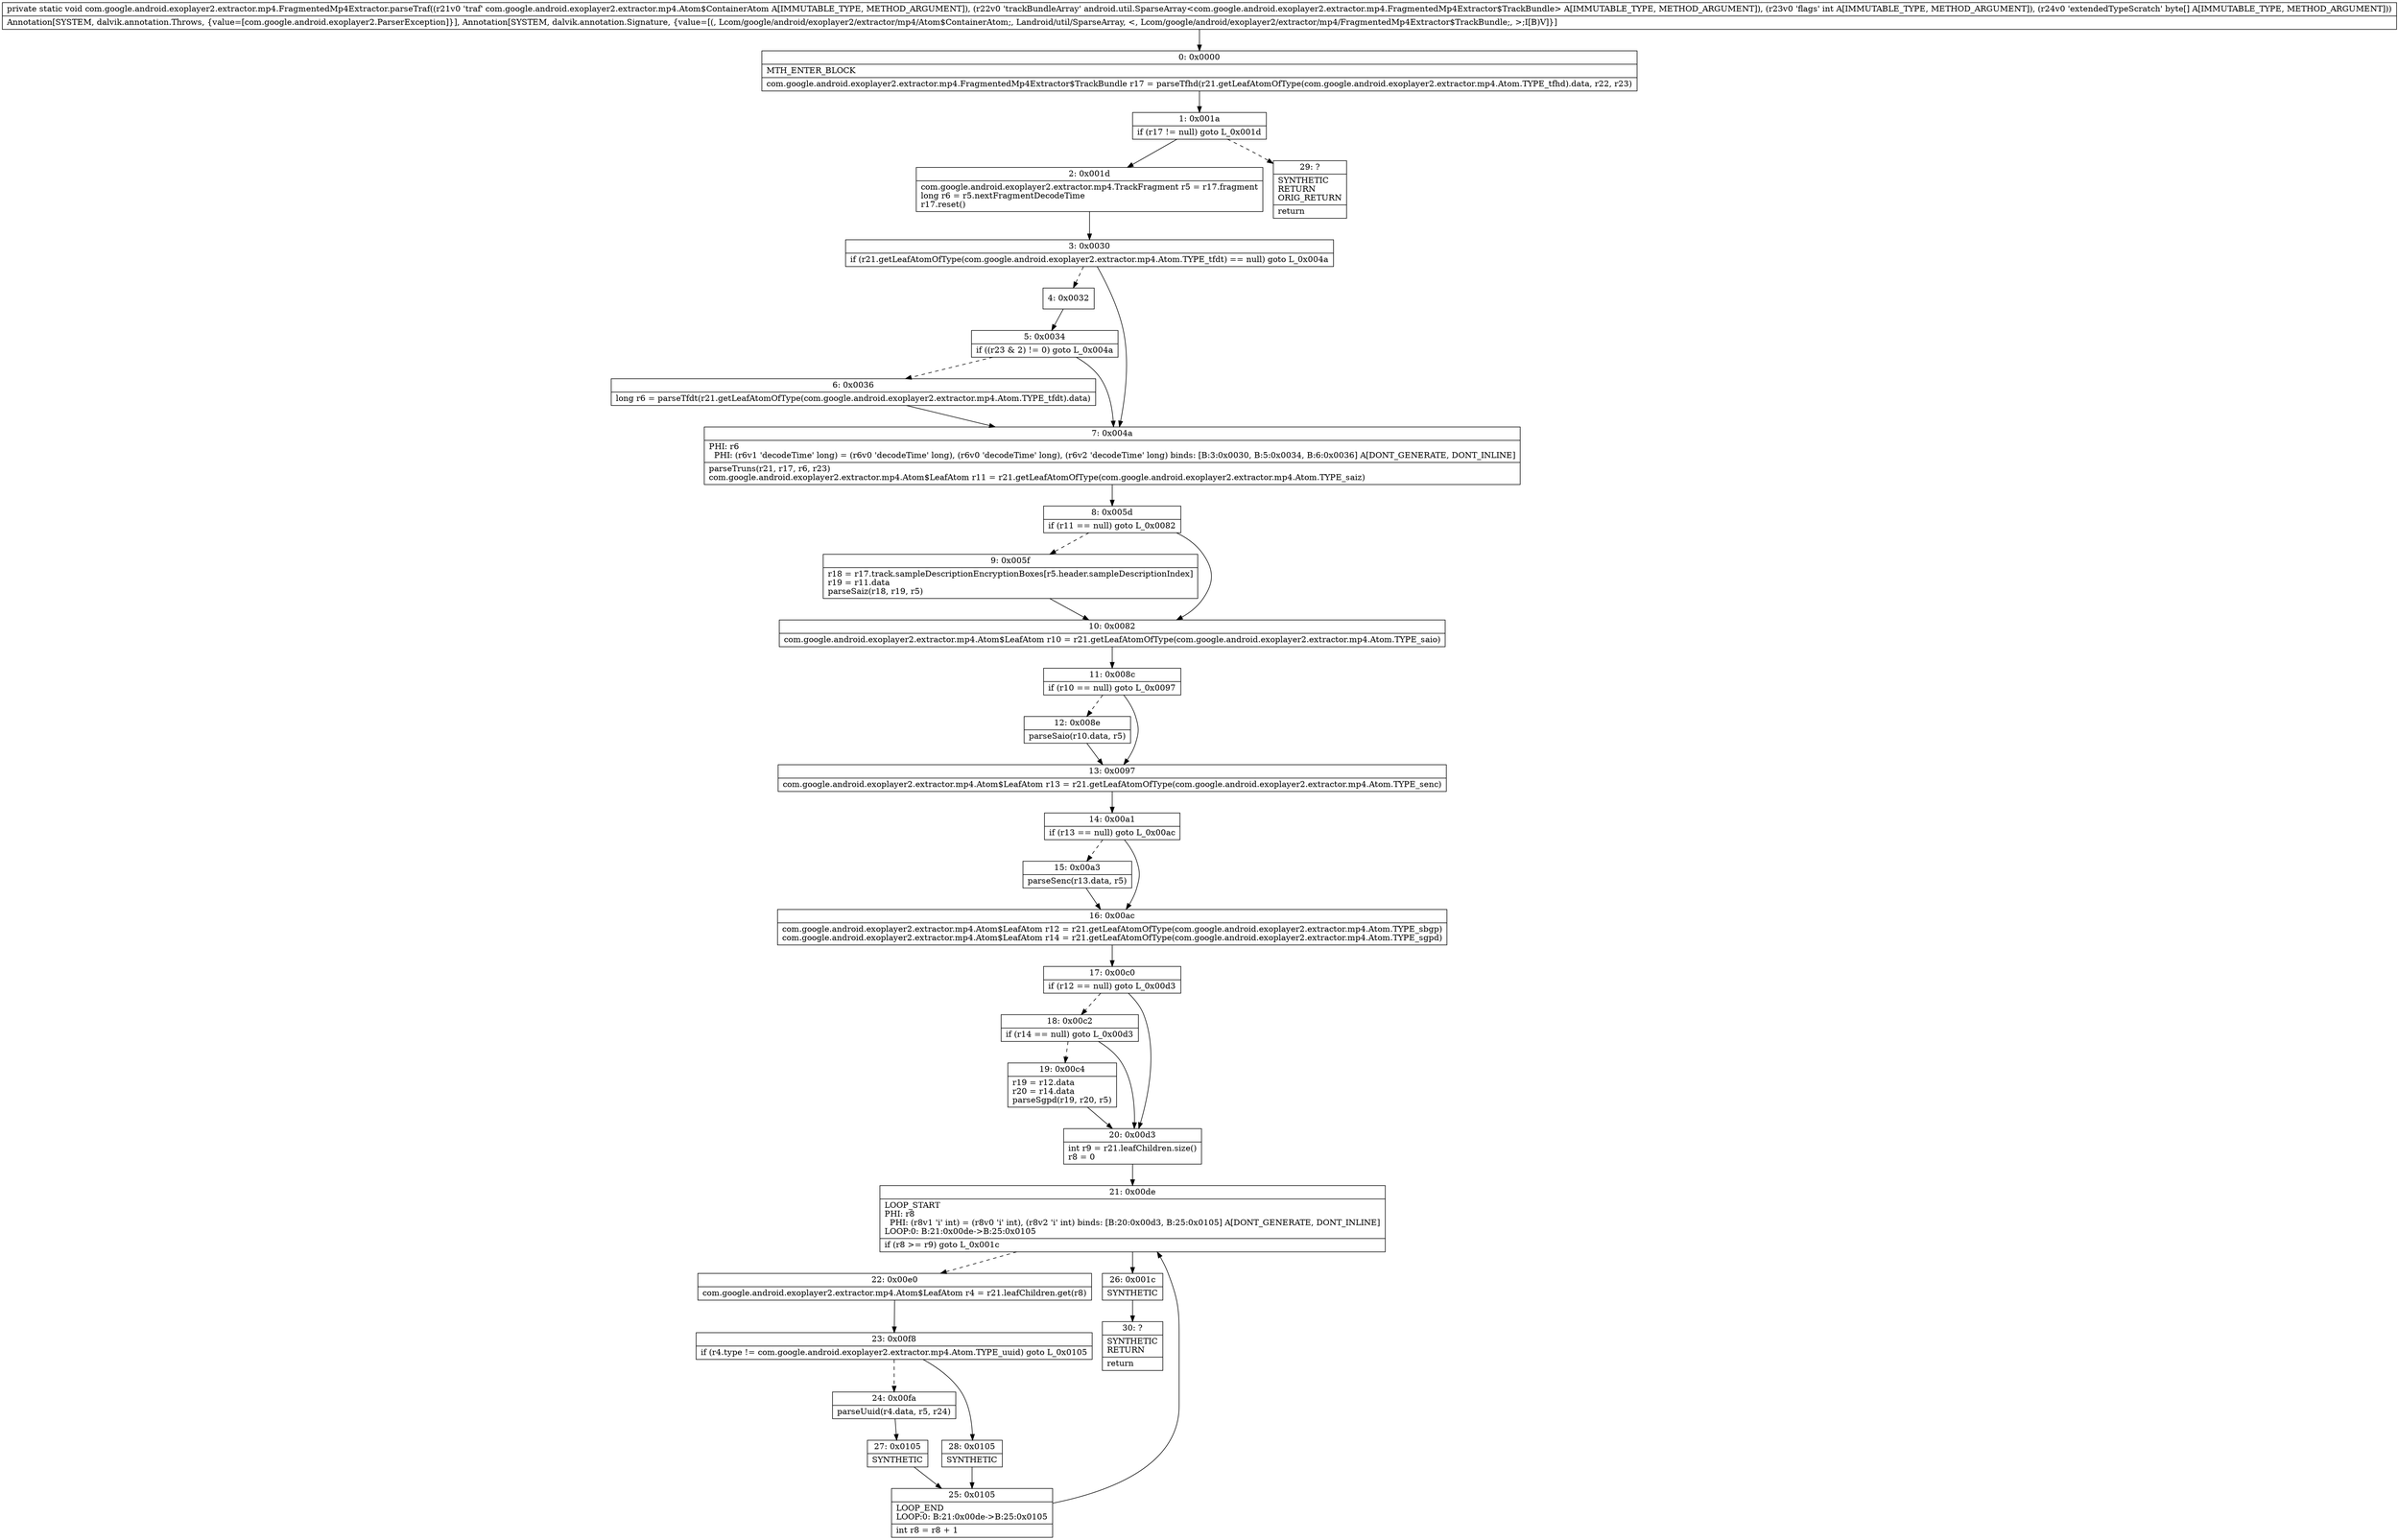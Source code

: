 digraph "CFG forcom.google.android.exoplayer2.extractor.mp4.FragmentedMp4Extractor.parseTraf(Lcom\/google\/android\/exoplayer2\/extractor\/mp4\/Atom$ContainerAtom;Landroid\/util\/SparseArray;I[B)V" {
Node_0 [shape=record,label="{0\:\ 0x0000|MTH_ENTER_BLOCK\l|com.google.android.exoplayer2.extractor.mp4.FragmentedMp4Extractor$TrackBundle r17 = parseTfhd(r21.getLeafAtomOfType(com.google.android.exoplayer2.extractor.mp4.Atom.TYPE_tfhd).data, r22, r23)\l}"];
Node_1 [shape=record,label="{1\:\ 0x001a|if (r17 != null) goto L_0x001d\l}"];
Node_2 [shape=record,label="{2\:\ 0x001d|com.google.android.exoplayer2.extractor.mp4.TrackFragment r5 = r17.fragment\llong r6 = r5.nextFragmentDecodeTime\lr17.reset()\l}"];
Node_3 [shape=record,label="{3\:\ 0x0030|if (r21.getLeafAtomOfType(com.google.android.exoplayer2.extractor.mp4.Atom.TYPE_tfdt) == null) goto L_0x004a\l}"];
Node_4 [shape=record,label="{4\:\ 0x0032}"];
Node_5 [shape=record,label="{5\:\ 0x0034|if ((r23 & 2) != 0) goto L_0x004a\l}"];
Node_6 [shape=record,label="{6\:\ 0x0036|long r6 = parseTfdt(r21.getLeafAtomOfType(com.google.android.exoplayer2.extractor.mp4.Atom.TYPE_tfdt).data)\l}"];
Node_7 [shape=record,label="{7\:\ 0x004a|PHI: r6 \l  PHI: (r6v1 'decodeTime' long) = (r6v0 'decodeTime' long), (r6v0 'decodeTime' long), (r6v2 'decodeTime' long) binds: [B:3:0x0030, B:5:0x0034, B:6:0x0036] A[DONT_GENERATE, DONT_INLINE]\l|parseTruns(r21, r17, r6, r23)\lcom.google.android.exoplayer2.extractor.mp4.Atom$LeafAtom r11 = r21.getLeafAtomOfType(com.google.android.exoplayer2.extractor.mp4.Atom.TYPE_saiz)\l}"];
Node_8 [shape=record,label="{8\:\ 0x005d|if (r11 == null) goto L_0x0082\l}"];
Node_9 [shape=record,label="{9\:\ 0x005f|r18 = r17.track.sampleDescriptionEncryptionBoxes[r5.header.sampleDescriptionIndex]\lr19 = r11.data\lparseSaiz(r18, r19, r5)\l}"];
Node_10 [shape=record,label="{10\:\ 0x0082|com.google.android.exoplayer2.extractor.mp4.Atom$LeafAtom r10 = r21.getLeafAtomOfType(com.google.android.exoplayer2.extractor.mp4.Atom.TYPE_saio)\l}"];
Node_11 [shape=record,label="{11\:\ 0x008c|if (r10 == null) goto L_0x0097\l}"];
Node_12 [shape=record,label="{12\:\ 0x008e|parseSaio(r10.data, r5)\l}"];
Node_13 [shape=record,label="{13\:\ 0x0097|com.google.android.exoplayer2.extractor.mp4.Atom$LeafAtom r13 = r21.getLeafAtomOfType(com.google.android.exoplayer2.extractor.mp4.Atom.TYPE_senc)\l}"];
Node_14 [shape=record,label="{14\:\ 0x00a1|if (r13 == null) goto L_0x00ac\l}"];
Node_15 [shape=record,label="{15\:\ 0x00a3|parseSenc(r13.data, r5)\l}"];
Node_16 [shape=record,label="{16\:\ 0x00ac|com.google.android.exoplayer2.extractor.mp4.Atom$LeafAtom r12 = r21.getLeafAtomOfType(com.google.android.exoplayer2.extractor.mp4.Atom.TYPE_sbgp)\lcom.google.android.exoplayer2.extractor.mp4.Atom$LeafAtom r14 = r21.getLeafAtomOfType(com.google.android.exoplayer2.extractor.mp4.Atom.TYPE_sgpd)\l}"];
Node_17 [shape=record,label="{17\:\ 0x00c0|if (r12 == null) goto L_0x00d3\l}"];
Node_18 [shape=record,label="{18\:\ 0x00c2|if (r14 == null) goto L_0x00d3\l}"];
Node_19 [shape=record,label="{19\:\ 0x00c4|r19 = r12.data\lr20 = r14.data\lparseSgpd(r19, r20, r5)\l}"];
Node_20 [shape=record,label="{20\:\ 0x00d3|int r9 = r21.leafChildren.size()\lr8 = 0\l}"];
Node_21 [shape=record,label="{21\:\ 0x00de|LOOP_START\lPHI: r8 \l  PHI: (r8v1 'i' int) = (r8v0 'i' int), (r8v2 'i' int) binds: [B:20:0x00d3, B:25:0x0105] A[DONT_GENERATE, DONT_INLINE]\lLOOP:0: B:21:0x00de\-\>B:25:0x0105\l|if (r8 \>= r9) goto L_0x001c\l}"];
Node_22 [shape=record,label="{22\:\ 0x00e0|com.google.android.exoplayer2.extractor.mp4.Atom$LeafAtom r4 = r21.leafChildren.get(r8)\l}"];
Node_23 [shape=record,label="{23\:\ 0x00f8|if (r4.type != com.google.android.exoplayer2.extractor.mp4.Atom.TYPE_uuid) goto L_0x0105\l}"];
Node_24 [shape=record,label="{24\:\ 0x00fa|parseUuid(r4.data, r5, r24)\l}"];
Node_25 [shape=record,label="{25\:\ 0x0105|LOOP_END\lLOOP:0: B:21:0x00de\-\>B:25:0x0105\l|int r8 = r8 + 1\l}"];
Node_26 [shape=record,label="{26\:\ 0x001c|SYNTHETIC\l}"];
Node_27 [shape=record,label="{27\:\ 0x0105|SYNTHETIC\l}"];
Node_28 [shape=record,label="{28\:\ 0x0105|SYNTHETIC\l}"];
Node_29 [shape=record,label="{29\:\ ?|SYNTHETIC\lRETURN\lORIG_RETURN\l|return\l}"];
Node_30 [shape=record,label="{30\:\ ?|SYNTHETIC\lRETURN\l|return\l}"];
MethodNode[shape=record,label="{private static void com.google.android.exoplayer2.extractor.mp4.FragmentedMp4Extractor.parseTraf((r21v0 'traf' com.google.android.exoplayer2.extractor.mp4.Atom$ContainerAtom A[IMMUTABLE_TYPE, METHOD_ARGUMENT]), (r22v0 'trackBundleArray' android.util.SparseArray\<com.google.android.exoplayer2.extractor.mp4.FragmentedMp4Extractor$TrackBundle\> A[IMMUTABLE_TYPE, METHOD_ARGUMENT]), (r23v0 'flags' int A[IMMUTABLE_TYPE, METHOD_ARGUMENT]), (r24v0 'extendedTypeScratch' byte[] A[IMMUTABLE_TYPE, METHOD_ARGUMENT]))  | Annotation[SYSTEM, dalvik.annotation.Throws, \{value=[com.google.android.exoplayer2.ParserException]\}], Annotation[SYSTEM, dalvik.annotation.Signature, \{value=[(, Lcom\/google\/android\/exoplayer2\/extractor\/mp4\/Atom$ContainerAtom;, Landroid\/util\/SparseArray, \<, Lcom\/google\/android\/exoplayer2\/extractor\/mp4\/FragmentedMp4Extractor$TrackBundle;, \>;I[B)V]\}]\l}"];
MethodNode -> Node_0;
Node_0 -> Node_1;
Node_1 -> Node_2;
Node_1 -> Node_29[style=dashed];
Node_2 -> Node_3;
Node_3 -> Node_4[style=dashed];
Node_3 -> Node_7;
Node_4 -> Node_5;
Node_5 -> Node_6[style=dashed];
Node_5 -> Node_7;
Node_6 -> Node_7;
Node_7 -> Node_8;
Node_8 -> Node_9[style=dashed];
Node_8 -> Node_10;
Node_9 -> Node_10;
Node_10 -> Node_11;
Node_11 -> Node_12[style=dashed];
Node_11 -> Node_13;
Node_12 -> Node_13;
Node_13 -> Node_14;
Node_14 -> Node_15[style=dashed];
Node_14 -> Node_16;
Node_15 -> Node_16;
Node_16 -> Node_17;
Node_17 -> Node_18[style=dashed];
Node_17 -> Node_20;
Node_18 -> Node_19[style=dashed];
Node_18 -> Node_20;
Node_19 -> Node_20;
Node_20 -> Node_21;
Node_21 -> Node_22[style=dashed];
Node_21 -> Node_26;
Node_22 -> Node_23;
Node_23 -> Node_24[style=dashed];
Node_23 -> Node_28;
Node_24 -> Node_27;
Node_25 -> Node_21;
Node_26 -> Node_30;
Node_27 -> Node_25;
Node_28 -> Node_25;
}

